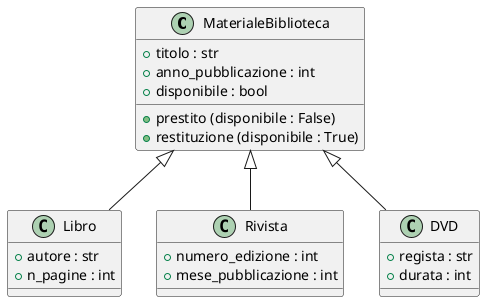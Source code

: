 @startuml es7

class MaterialeBiblioteca{
    + titolo : str
    + anno_pubblicazione : int
    + disponibile : bool
    + prestito (disponibile : False)
    + restituzione (disponibile : True)
}

class Libro{
    + autore : str
    + n_pagine : int
}

class Rivista{
    + numero_edizione : int
    + mese_pubblicazione : int
}

class DVD{
    + regista : str
    + durata : int
}

MaterialeBiblioteca <|-- Libro
MaterialeBiblioteca <|-- DVD
MaterialeBiblioteca <|-- Rivista
@enduml